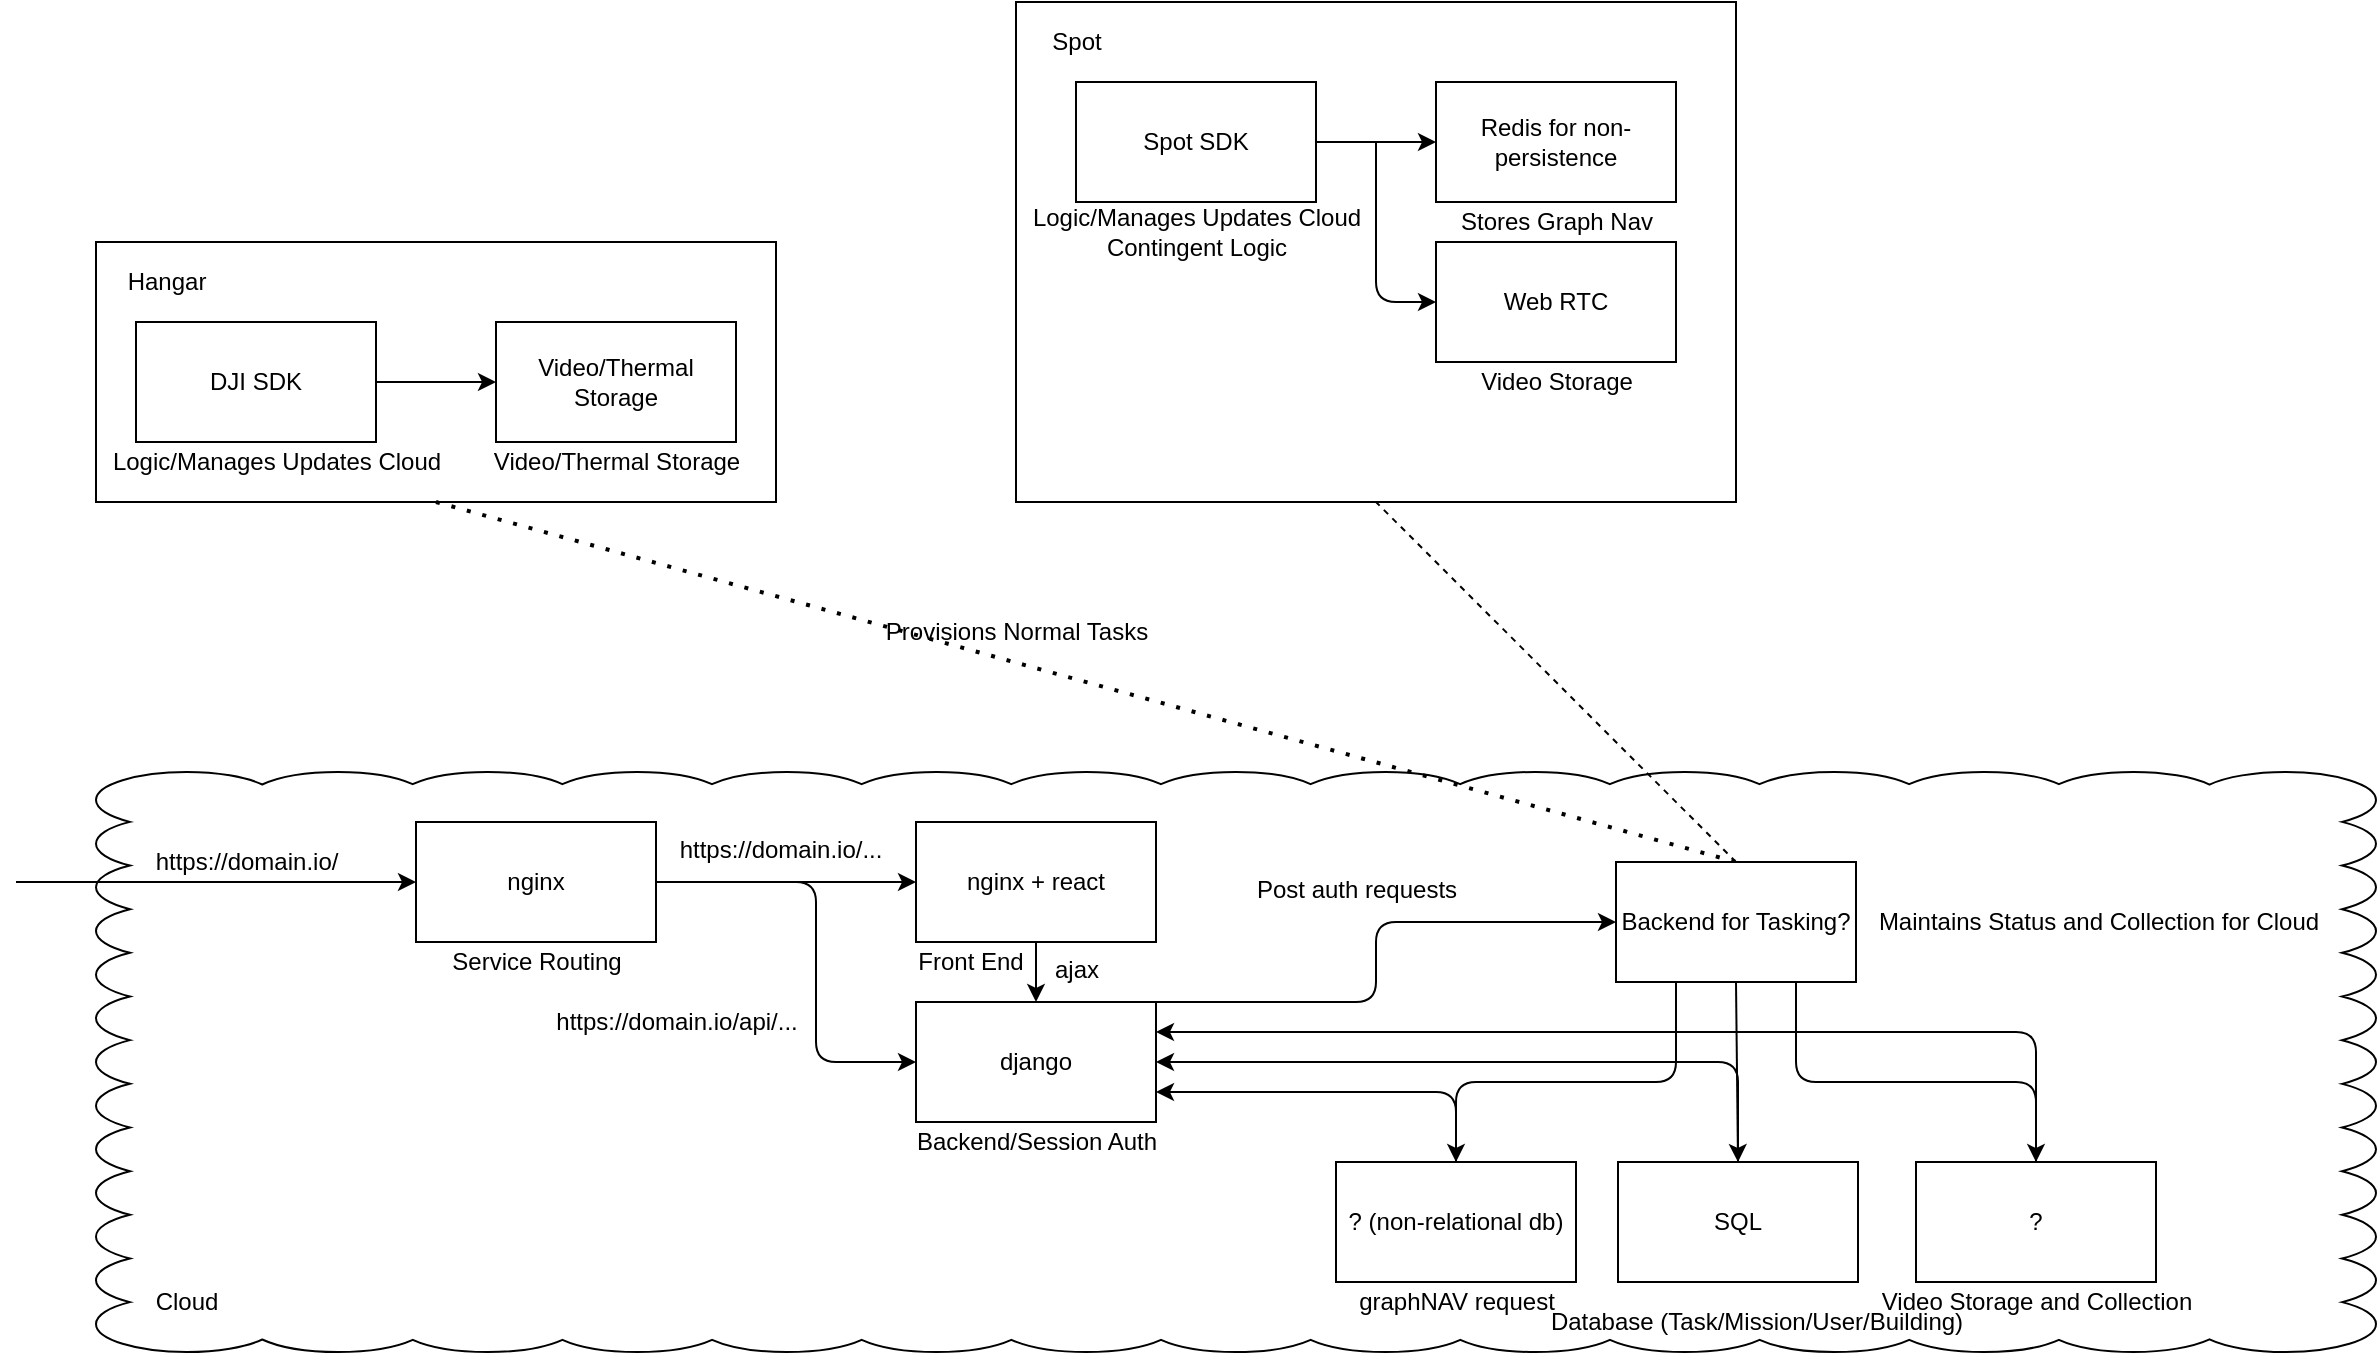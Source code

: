 <mxfile>
    <diagram id="MKfgannCSejDJkwCzxHz" name="Page-1">
        <mxGraphModel dx="1311" dy="914" grid="1" gridSize="10" guides="1" tooltips="1" connect="1" arrows="1" fold="1" page="1" pageScale="1" pageWidth="1100" pageHeight="850" math="0" shadow="0">
            <root>
                <mxCell id="0"/>
                <mxCell id="1" parent="0"/>
                <mxCell id="33" value="" style="whiteSpace=wrap;html=1;shape=mxgraph.basic.cloud_rect" vertex="1" parent="1">
                    <mxGeometry x="110" y="495" width="1140" height="290" as="geometry"/>
                </mxCell>
                <mxCell id="2" value="" style="rounded=0;whiteSpace=wrap;html=1;" vertex="1" parent="1">
                    <mxGeometry x="110" y="230" width="340" height="130" as="geometry"/>
                </mxCell>
                <mxCell id="4" value="DJI SDK" style="rounded=0;whiteSpace=wrap;html=1;" vertex="1" parent="1">
                    <mxGeometry x="130" y="270" width="120" height="60" as="geometry"/>
                </mxCell>
                <mxCell id="5" value="Hangar" style="text;html=1;align=center;verticalAlign=middle;resizable=0;points=[];autosize=1;" vertex="1" parent="1">
                    <mxGeometry x="120" y="240" width="50" height="20" as="geometry"/>
                </mxCell>
                <mxCell id="8" value="nginx" style="rounded=0;whiteSpace=wrap;html=1;" vertex="1" parent="1">
                    <mxGeometry x="270" y="520" width="120" height="60" as="geometry"/>
                </mxCell>
                <mxCell id="11" value="" style="endArrow=classic;html=1;exitX=1;exitY=0.5;exitDx=0;exitDy=0;entryX=0;entryY=0.5;entryDx=0;entryDy=0;" edge="1" parent="1" source="8" target="12">
                    <mxGeometry width="50" height="50" relative="1" as="geometry">
                        <mxPoint x="660" y="540" as="sourcePoint"/>
                        <mxPoint x="519.88" y="680.07" as="targetPoint"/>
                        <Array as="points">
                            <mxPoint x="470" y="550"/>
                            <mxPoint x="470" y="640"/>
                        </Array>
                    </mxGeometry>
                </mxCell>
                <mxCell id="12" value="django" style="rounded=0;whiteSpace=wrap;html=1;" vertex="1" parent="1">
                    <mxGeometry x="520" y="610" width="120" height="60" as="geometry"/>
                </mxCell>
                <mxCell id="13" value="https://domain.io/api/..." style="text;html=1;align=center;verticalAlign=middle;resizable=0;points=[];autosize=1;" vertex="1" parent="1">
                    <mxGeometry x="330" y="610" width="140" height="20" as="geometry"/>
                </mxCell>
                <mxCell id="14" value="https://domain.io/..." style="text;html=1;align=center;verticalAlign=middle;resizable=0;points=[];autosize=1;" vertex="1" parent="1">
                    <mxGeometry x="392" y="524" width="120" height="20" as="geometry"/>
                </mxCell>
                <mxCell id="15" value="" style="endArrow=classic;html=1;" edge="1" parent="1">
                    <mxGeometry width="50" height="50" relative="1" as="geometry">
                        <mxPoint x="390" y="550" as="sourcePoint"/>
                        <mxPoint x="520" y="550" as="targetPoint"/>
                        <Array as="points">
                            <mxPoint x="470" y="550"/>
                        </Array>
                    </mxGeometry>
                </mxCell>
                <mxCell id="16" value="nginx + react" style="rounded=0;whiteSpace=wrap;html=1;" vertex="1" parent="1">
                    <mxGeometry x="520" y="520" width="120" height="60" as="geometry"/>
                </mxCell>
                <mxCell id="17" value="" style="endArrow=classic;html=1;exitX=0.5;exitY=1;exitDx=0;exitDy=0;entryX=0.5;entryY=0;entryDx=0;entryDy=0;" edge="1" parent="1" source="16" target="12">
                    <mxGeometry width="50" height="50" relative="1" as="geometry">
                        <mxPoint x="670" y="620" as="sourcePoint"/>
                        <mxPoint x="720" y="570" as="targetPoint"/>
                    </mxGeometry>
                </mxCell>
                <mxCell id="18" value="ajax" style="text;html=1;align=center;verticalAlign=middle;resizable=0;points=[];autosize=1;" vertex="1" parent="1">
                    <mxGeometry x="580" y="584" width="40" height="20" as="geometry"/>
                </mxCell>
                <mxCell id="19" value="" style="endArrow=classic;html=1;exitX=0.5;exitY=0;exitDx=0;exitDy=0;entryX=1;entryY=0.75;entryDx=0;entryDy=0;" edge="1" parent="1" source="20" target="12">
                    <mxGeometry width="50" height="50" relative="1" as="geometry">
                        <mxPoint x="720" y="655" as="sourcePoint"/>
                        <mxPoint x="680" y="619" as="targetPoint"/>
                        <Array as="points">
                            <mxPoint x="790" y="655"/>
                        </Array>
                    </mxGeometry>
                </mxCell>
                <mxCell id="20" value="? (non-relational db)" style="rounded=0;whiteSpace=wrap;html=1;" vertex="1" parent="1">
                    <mxGeometry x="730" y="690" width="120" height="60" as="geometry"/>
                </mxCell>
                <mxCell id="21" value="" style="endArrow=classic;html=1;exitX=0.5;exitY=0;exitDx=0;exitDy=0;entryX=1;entryY=0.5;entryDx=0;entryDy=0;" edge="1" parent="1" source="22" target="12">
                    <mxGeometry width="50" height="50" relative="1" as="geometry">
                        <mxPoint x="800" y="625" as="sourcePoint"/>
                        <mxPoint x="640" y="630" as="targetPoint"/>
                        <Array as="points">
                            <mxPoint x="931" y="640"/>
                        </Array>
                    </mxGeometry>
                </mxCell>
                <mxCell id="22" value="SQL" style="rounded=0;whiteSpace=wrap;html=1;" vertex="1" parent="1">
                    <mxGeometry x="871" y="690" width="120" height="60" as="geometry"/>
                </mxCell>
                <mxCell id="23" value="graphNAV request" style="text;html=1;align=center;verticalAlign=middle;resizable=0;points=[];autosize=1;" vertex="1" parent="1">
                    <mxGeometry x="735" y="750" width="110" height="20" as="geometry"/>
                </mxCell>
                <mxCell id="24" value="Database (Task/Mission/User/Building)" style="text;html=1;align=center;verticalAlign=middle;resizable=0;points=[];autosize=1;" vertex="1" parent="1">
                    <mxGeometry x="830" y="760" width="220" height="20" as="geometry"/>
                </mxCell>
                <mxCell id="25" value="" style="endArrow=classic;html=1;exitX=0.5;exitY=0;exitDx=0;exitDy=0;entryX=1;entryY=0.25;entryDx=0;entryDy=0;" edge="1" parent="1" source="26" target="12">
                    <mxGeometry width="50" height="50" relative="1" as="geometry">
                        <mxPoint x="730" y="560" as="sourcePoint"/>
                        <mxPoint x="720" y="510" as="targetPoint"/>
                        <Array as="points">
                            <mxPoint x="1080" y="625"/>
                        </Array>
                    </mxGeometry>
                </mxCell>
                <mxCell id="26" value="?" style="rounded=0;whiteSpace=wrap;html=1;" vertex="1" parent="1">
                    <mxGeometry x="1020" y="690" width="120" height="60" as="geometry"/>
                </mxCell>
                <mxCell id="27" value="Video Storage and Collection" style="text;html=1;align=center;verticalAlign=middle;resizable=0;points=[];autosize=1;" vertex="1" parent="1">
                    <mxGeometry x="995" y="750" width="170" height="20" as="geometry"/>
                </mxCell>
                <mxCell id="28" value="" style="endArrow=classic;html=1;entryX=0;entryY=0.5;entryDx=0;entryDy=0;" edge="1" parent="1" target="8">
                    <mxGeometry width="50" height="50" relative="1" as="geometry">
                        <mxPoint x="70" y="550" as="sourcePoint"/>
                        <mxPoint x="570" y="460" as="targetPoint"/>
                    </mxGeometry>
                </mxCell>
                <mxCell id="29" value="https://domain.io/" style="text;html=1;align=center;verticalAlign=middle;resizable=0;points=[];autosize=1;" vertex="1" parent="1">
                    <mxGeometry x="130" y="530" width="110" height="20" as="geometry"/>
                </mxCell>
                <mxCell id="30" value="" style="rounded=0;whiteSpace=wrap;html=1;" vertex="1" parent="1">
                    <mxGeometry x="570" y="110" width="360" height="250" as="geometry"/>
                </mxCell>
                <mxCell id="31" value="Spot SDK" style="rounded=0;whiteSpace=wrap;html=1;" vertex="1" parent="1">
                    <mxGeometry x="600" y="150" width="120" height="60" as="geometry"/>
                </mxCell>
                <mxCell id="32" value="Spot" style="text;html=1;align=center;verticalAlign=middle;resizable=0;points=[];autosize=1;" vertex="1" parent="1">
                    <mxGeometry x="580" y="120" width="40" height="20" as="geometry"/>
                </mxCell>
                <mxCell id="34" value="Cloud" style="text;html=1;align=center;verticalAlign=middle;resizable=0;points=[];autosize=1;" vertex="1" parent="1">
                    <mxGeometry x="130" y="750" width="50" height="20" as="geometry"/>
                </mxCell>
                <mxCell id="35" value="" style="endArrow=none;dashed=1;html=1;entryX=0.5;entryY=1;entryDx=0;entryDy=0;exitX=0.5;exitY=0;exitDx=0;exitDy=0;" edge="1" parent="1" source="52" target="30">
                    <mxGeometry width="50" height="50" relative="1" as="geometry">
                        <mxPoint x="580" y="500" as="sourcePoint"/>
                        <mxPoint x="630" y="450" as="targetPoint"/>
                    </mxGeometry>
                </mxCell>
                <mxCell id="36" value="Provisions Normal Tasks" style="text;html=1;align=center;verticalAlign=middle;resizable=0;points=[];autosize=1;" vertex="1" parent="1">
                    <mxGeometry x="495" y="415" width="150" height="20" as="geometry"/>
                </mxCell>
                <mxCell id="37" value="Web RTC" style="rounded=0;whiteSpace=wrap;html=1;" vertex="1" parent="1">
                    <mxGeometry x="780" y="230" width="120" height="60" as="geometry"/>
                </mxCell>
                <mxCell id="38" value="Redis for non-persistence" style="rounded=0;whiteSpace=wrap;html=1;" vertex="1" parent="1">
                    <mxGeometry x="780" y="150" width="120" height="60" as="geometry"/>
                </mxCell>
                <mxCell id="39" value="" style="endArrow=classic;html=1;exitX=1;exitY=0.5;exitDx=0;exitDy=0;entryX=0;entryY=0.5;entryDx=0;entryDy=0;" edge="1" parent="1" source="31" target="38">
                    <mxGeometry width="50" height="50" relative="1" as="geometry">
                        <mxPoint x="710" y="320" as="sourcePoint"/>
                        <mxPoint x="760" y="270" as="targetPoint"/>
                    </mxGeometry>
                </mxCell>
                <mxCell id="40" value="" style="endArrow=classic;html=1;entryX=0;entryY=0.5;entryDx=0;entryDy=0;" edge="1" parent="1" target="37">
                    <mxGeometry width="50" height="50" relative="1" as="geometry">
                        <mxPoint x="750" y="180" as="sourcePoint"/>
                        <mxPoint x="760" y="270" as="targetPoint"/>
                        <Array as="points">
                            <mxPoint x="750" y="260"/>
                        </Array>
                    </mxGeometry>
                </mxCell>
                <mxCell id="41" value="Video/Thermal Storage" style="rounded=0;whiteSpace=wrap;html=1;" vertex="1" parent="1">
                    <mxGeometry x="310" y="270" width="120" height="60" as="geometry"/>
                </mxCell>
                <mxCell id="42" value="" style="endArrow=classic;html=1;exitX=1;exitY=0.5;exitDx=0;exitDy=0;entryX=0;entryY=0.5;entryDx=0;entryDy=0;" edge="1" parent="1" source="4" target="41">
                    <mxGeometry width="50" height="50" relative="1" as="geometry">
                        <mxPoint x="560" y="470" as="sourcePoint"/>
                        <mxPoint x="610" y="420" as="targetPoint"/>
                    </mxGeometry>
                </mxCell>
                <mxCell id="43" value="" style="endArrow=none;dashed=1;html=1;dashPattern=1 3;strokeWidth=2;exitX=0.5;exitY=1;exitDx=0;exitDy=0;entryX=0.5;entryY=0;entryDx=0;entryDy=0;" edge="1" parent="1" source="2" target="52">
                    <mxGeometry width="50" height="50" relative="1" as="geometry">
                        <mxPoint x="570" y="420" as="sourcePoint"/>
                        <mxPoint x="570" y="490" as="targetPoint"/>
                    </mxGeometry>
                </mxCell>
                <mxCell id="44" value="Video/Thermal Storage" style="text;html=1;align=center;verticalAlign=middle;resizable=0;points=[];autosize=1;" vertex="1" parent="1">
                    <mxGeometry x="300" y="330" width="140" height="20" as="geometry"/>
                </mxCell>
                <mxCell id="45" value="Logic/Manages Updates Cloud" style="text;html=1;align=center;verticalAlign=middle;resizable=0;points=[];autosize=1;" vertex="1" parent="1">
                    <mxGeometry x="110" y="330" width="180" height="20" as="geometry"/>
                </mxCell>
                <mxCell id="46" value="Logic/Manages Updates Cloud&lt;br&gt;Contingent Logic" style="text;html=1;align=center;verticalAlign=middle;resizable=0;points=[];autosize=1;" vertex="1" parent="1">
                    <mxGeometry x="570" y="210" width="180" height="30" as="geometry"/>
                </mxCell>
                <mxCell id="47" value="Stores Graph Nav" style="text;html=1;align=center;verticalAlign=middle;resizable=0;points=[];autosize=1;" vertex="1" parent="1">
                    <mxGeometry x="785" y="210" width="110" height="20" as="geometry"/>
                </mxCell>
                <mxCell id="48" value="Video Storage" style="text;html=1;align=center;verticalAlign=middle;resizable=0;points=[];autosize=1;" vertex="1" parent="1">
                    <mxGeometry x="795" y="290" width="90" height="20" as="geometry"/>
                </mxCell>
                <mxCell id="49" value="Service Routing" style="text;html=1;align=center;verticalAlign=middle;resizable=0;points=[];autosize=1;" vertex="1" parent="1">
                    <mxGeometry x="280" y="580" width="100" height="20" as="geometry"/>
                </mxCell>
                <mxCell id="50" value="Backend/Session Auth" style="text;html=1;align=center;verticalAlign=middle;resizable=0;points=[];autosize=1;" vertex="1" parent="1">
                    <mxGeometry x="510" y="670" width="140" height="20" as="geometry"/>
                </mxCell>
                <mxCell id="51" value="Front End" style="text;html=1;align=center;verticalAlign=middle;resizable=0;points=[];autosize=1;" vertex="1" parent="1">
                    <mxGeometry x="512" y="580" width="70" height="20" as="geometry"/>
                </mxCell>
                <mxCell id="52" value="Backend for Tasking?" style="rounded=0;whiteSpace=wrap;html=1;" vertex="1" parent="1">
                    <mxGeometry x="870" y="540" width="120" height="60" as="geometry"/>
                </mxCell>
                <mxCell id="53" value="" style="endArrow=classic;html=1;exitX=1;exitY=0;exitDx=0;exitDy=0;entryX=0;entryY=0.5;entryDx=0;entryDy=0;" edge="1" parent="1" source="12" target="52">
                    <mxGeometry width="50" height="50" relative="1" as="geometry">
                        <mxPoint x="880" y="460" as="sourcePoint"/>
                        <mxPoint x="930" y="410" as="targetPoint"/>
                        <Array as="points">
                            <mxPoint x="750" y="610"/>
                            <mxPoint x="750" y="570"/>
                        </Array>
                    </mxGeometry>
                </mxCell>
                <mxCell id="54" value="Post auth requests" style="text;html=1;align=center;verticalAlign=middle;resizable=0;points=[];autosize=1;" vertex="1" parent="1">
                    <mxGeometry x="680" y="544" width="120" height="20" as="geometry"/>
                </mxCell>
                <mxCell id="55" value="Maintains Status and Collection for Cloud" style="text;html=1;align=center;verticalAlign=middle;resizable=0;points=[];autosize=1;" vertex="1" parent="1">
                    <mxGeometry x="991" y="560" width="240" height="20" as="geometry"/>
                </mxCell>
                <mxCell id="56" value="" style="endArrow=classic;html=1;entryX=0.5;entryY=0;entryDx=0;entryDy=0;exitX=0.5;exitY=1;exitDx=0;exitDy=0;" edge="1" parent="1" source="52" target="22">
                    <mxGeometry width="50" height="50" relative="1" as="geometry">
                        <mxPoint x="880" y="460" as="sourcePoint"/>
                        <mxPoint x="930" y="410" as="targetPoint"/>
                    </mxGeometry>
                </mxCell>
                <mxCell id="59" value="" style="endArrow=classic;html=1;exitX=0.75;exitY=1;exitDx=0;exitDy=0;entryX=0.5;entryY=0;entryDx=0;entryDy=0;" edge="1" parent="1" source="52" target="26">
                    <mxGeometry width="50" height="50" relative="1" as="geometry">
                        <mxPoint x="880" y="460" as="sourcePoint"/>
                        <mxPoint x="930" y="410" as="targetPoint"/>
                        <Array as="points">
                            <mxPoint x="960" y="650"/>
                            <mxPoint x="1080" y="650"/>
                        </Array>
                    </mxGeometry>
                </mxCell>
                <mxCell id="60" value="" style="endArrow=classic;html=1;exitX=0.25;exitY=1;exitDx=0;exitDy=0;entryX=0.5;entryY=0;entryDx=0;entryDy=0;" edge="1" parent="1" source="52" target="20">
                    <mxGeometry width="50" height="50" relative="1" as="geometry">
                        <mxPoint x="970" y="610" as="sourcePoint"/>
                        <mxPoint x="1090" y="700" as="targetPoint"/>
                        <Array as="points">
                            <mxPoint x="900" y="650"/>
                            <mxPoint x="790" y="650"/>
                        </Array>
                    </mxGeometry>
                </mxCell>
            </root>
        </mxGraphModel>
    </diagram>
</mxfile>